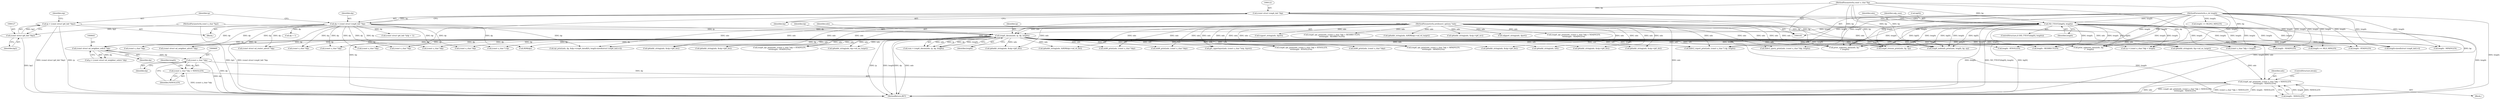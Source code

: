 digraph "0_tcpdump_d7505276842e85bfd067fa21cdb32b8a2dc3c5e4_1@pointer" {
"1000668" [label="(Call,(const u_char *)dp)"];
"1000642" [label="(Call,(const struct nd_neighbor_solicit *)dp)"];
"1000171" [label="(Call,icmp6_cksum(ndo, ip, dp, length))"];
"1000106" [label="(MethodParameterIn,netdissect_options *ndo)"];
"1000124" [label="(Call,ip = (const struct ip6_hdr *)bp2)"];
"1000126" [label="(Call,(const struct ip6_hdr *)bp2)"];
"1000109" [label="(MethodParameterIn,const u_char *bp2)"];
"1000119" [label="(Call,dp = (const struct icmp6_hdr *)bp)"];
"1000121" [label="(Call,(const struct icmp6_hdr *)bp)"];
"1000107" [label="(MethodParameterIn,const u_char *bp)"];
"1000156" [label="(Call,ND_TTEST2(bp[0], length))"];
"1000108" [label="(MethodParameterIn,u_int length)"];
"1000665" [label="(Call,icmp6_opt_print(ndo, (const u_char *)dp + NDSOLLEN,\n\t\t\t\t\tlength - NDSOLLEN))"];
"1000667" [label="(Call,(const u_char *)dp + NDSOLLEN)"];
"1000123" [label="(Identifier,bp)"];
"1000665" [label="(Call,icmp6_opt_print(ndo, (const u_char *)dp + NDSOLLEN,\n\t\t\t\t\tlength - NDSOLLEN))"];
"1000384" [label="(Call,ip6addr_string(ndo, &oip->ip6_dst))"];
"1000580" [label="(Call,mld6_print(ndo, (const u_char *)dp))"];
"1000587" [label="(Call,mld6_print(ndo, (const u_char *)dp))"];
"1000640" [label="(Call,p = (const struct nd_neighbor_solicit *)dp)"];
"1000582" [label="(Call,(const u_char *)dp)"];
"1000160" [label="(Identifier,length)"];
"1000133" [label="(Call,dp + 1)"];
"1000602" [label="(Call,(const u_char *)dp)"];
"1000197" [label="(Identifier,ndo)"];
"1000556" [label="(Call,length >= MLDV2_MINLEN)"];
"1000654" [label="(Call,ip6addr_string(ndo, &p->nd_ns_target))"];
"1000111" [label="(Block,)"];
"1000545" [label="(Call,length == MLD_MINLEN)"];
"1000644" [label="(Identifier,dp)"];
"1000106" [label="(MethodParameterIn,netdissect_options *ndo)"];
"1000356" [label="(Call,tcpport_string(ndo, dport))"];
"1000171" [label="(Call,icmp6_cksum(ndo, ip, dp, length))"];
"1000172" [label="(Identifier,ndo)"];
"1000121" [label="(Call,(const struct icmp6_hdr *)bp)"];
"1000673" [label="(Identifier,length)"];
"1000564" [label="(Call,mldv2_query_print(ndo, (const u_char *)dp, length))"];
"1000125" [label="(Identifier,ip)"];
"1000163" [label="(Identifier,udp_sum)"];
"1000155" [label="(ControlStructure,if (ND_TTEST2(bp[0], length)))"];
"1000799" [label="(Call,(const u_char *) dp)"];
"1000882" [label="(Call,ip6addr_string(ndo, in6))"];
"1000120" [label="(Identifier,dp)"];
"1000797" [label="(Call,mldv2_report_print(ndo, (const u_char *) dp, length))"];
"1000445" [label="(Call,ip6addr_string(ndo, &oip->ip6_dst))"];
"1000642" [label="(Call,(const struct nd_neighbor_solicit *)dp)"];
"1000964" [label="(Call,rpl_print(ndo, dp, &dp->icmp6_data8[0], length-sizeof(struct icmp6_hdr)+4))"];
"1000675" [label="(ControlStructure,break;)"];
"1000681" [label="(Call,(const struct nd_neighbor_advert *)dp)"];
"1001018" [label="(MethodReturn,RET)"];
"1000156" [label="(Call,ND_TTEST2(bp[0], length))"];
"1000306" [label="(Call,ip6addr_string(ndo, &oip->ip6_dst))"];
"1000350" [label="(Call,ip6addr_string(ndo, &oip->ip6_dst))"];
"1000126" [label="(Call,(const struct ip6_hdr *)bp2)"];
"1000768" [label="(Call,icmp6_opt_print(ndo, (const u_char *)dp + REDIRECTLEN,\n\t\t\t\t\tlength - REDIRECTLEN))"];
"1000693" [label="(Call,ip6addr_string(ndo, &p->nd_na_target))"];
"1000119" [label="(Call,dp = (const struct icmp6_hdr *)bp)"];
"1000787" [label="(Call,icmp6_nodeinfo_print(ndo, length, bp, ep))"];
"1000739" [label="(Call,ip6addr_string(ndo, &RDR(dp)->nd_rd_dst))"];
"1000324" [label="(Call,get_upperlayer(ndo, (const u_char *)oip, &prot))"];
"1000668" [label="(Call,(const u_char *)dp)"];
"1000672" [label="(Call,length - NDSOLLEN)"];
"1000756" [label="(Call,ip6addr_string(ndo, &RDR(dp)->nd_rd_target))"];
"1000405" [label="(Call,print_unknown_data(ndo, bp,\"\n\t\",length))"];
"1000731" [label="(Call,RDR(dp))"];
"1000633" [label="(Call,length - RTADVLEN)"];
"1000666" [label="(Identifier,ndo)"];
"1000312" [label="(Call,ip6addr_string(ndo, &oip->ip6_src))"];
"1000973" [label="(Call,length-sizeof(struct icmp6_hdr)+4)"];
"1000124" [label="(Call,ip = (const struct ip6_hdr *)bp2)"];
"1000959" [label="(Call,length - MPADVLEN)"];
"1000606" [label="(Call,length - RTSOLLEN)"];
"1000169" [label="(Call,sum = icmp6_cksum(ndo, ip, dp, length))"];
"1000671" [label="(Identifier,NDSOLLEN)"];
"1000373" [label="(Call,udpport_string(ndo, dport))"];
"1000173" [label="(Identifier,ip)"];
"1000854" [label="(Call,(const u_char *)dp)"];
"1000175" [label="(Identifier,length)"];
"1000717" [label="(Call,icmp6_opt_print(ndo, (const u_char *)dp + NDADVLEN,\n\t\t\t\t\tlength - NDADVLEN))"];
"1000599" [label="(Call,icmp6_opt_print(ndo, (const u_char *)dp + RTSOLLEN,\n\t\t\t\t\tlength - RTSOLLEN))"];
"1000157" [label="(Call,bp[0])"];
"1000775" [label="(Call,length - REDIRECTLEN)"];
"1000549" [label="(Call,mld6_print(ndo, (const u_char *)dp))"];
"1000780" [label="(Call,icmp6_rrenum_print(ndo, bp, ep))"];
"1000108" [label="(MethodParameterIn,u_int length)"];
"1000993" [label="(Call,print_unknown_data(ndo, bp,\"\n\t\", length))"];
"1000670" [label="(Identifier,dp)"];
"1000667" [label="(Call,(const u_char *)dp + NDSOLLEN)"];
"1000952" [label="(Call,icmp6_opt_print(ndo, (const u_char *)dp + MPADVLEN,\n\t\t\t\t\tlength - MPADVLEN))"];
"1000131" [label="(Call,(const struct ip6_hdr *)(dp + 1))"];
"1000955" [label="(Call,(const u_char *)dp)"];
"1000619" [label="(Call,(const struct nd_router_advert *)dp)"];
"1000130" [label="(Identifier,oip)"];
"1000551" [label="(Call,(const u_char *)dp)"];
"1000566" [label="(Call,(const u_char *)dp)"];
"1000664" [label="(Block,)"];
"1000367" [label="(Call,ip6addr_string(ndo, &oip->ip6_dst))"];
"1000174" [label="(Identifier,dp)"];
"1000851" [label="(Call,cp = (const u_char *)dp + length)"];
"1000589" [label="(Call,(const u_char *)dp)"];
"1000853" [label="(Call,(const u_char *)dp + length)"];
"1000107" [label="(MethodParameterIn,const u_char *bp)"];
"1000724" [label="(Call,length - NDADVLEN)"];
"1000626" [label="(Call,icmp6_opt_print(ndo, (const u_char *)dp + RTADVLEN,\n\t\t\t\t\tlength - RTADVLEN))"];
"1000292" [label="(Call,ip6addr_string(ndo, &oip->ip6_dst))"];
"1000109" [label="(MethodParameterIn,const u_char *bp2)"];
"1000128" [label="(Identifier,bp2)"];
"1000668" -> "1000667"  [label="AST: "];
"1000668" -> "1000670"  [label="CFG: "];
"1000669" -> "1000668"  [label="AST: "];
"1000670" -> "1000668"  [label="AST: "];
"1000671" -> "1000668"  [label="CFG: "];
"1000668" -> "1001018"  [label="DDG: dp"];
"1000668" -> "1000665"  [label="DDG: dp"];
"1000668" -> "1000667"  [label="DDG: dp"];
"1000642" -> "1000668"  [label="DDG: dp"];
"1000642" -> "1000640"  [label="AST: "];
"1000642" -> "1000644"  [label="CFG: "];
"1000643" -> "1000642"  [label="AST: "];
"1000644" -> "1000642"  [label="AST: "];
"1000640" -> "1000642"  [label="CFG: "];
"1000642" -> "1001018"  [label="DDG: dp"];
"1000642" -> "1000640"  [label="DDG: dp"];
"1000171" -> "1000642"  [label="DDG: dp"];
"1000119" -> "1000642"  [label="DDG: dp"];
"1000171" -> "1000169"  [label="AST: "];
"1000171" -> "1000175"  [label="CFG: "];
"1000172" -> "1000171"  [label="AST: "];
"1000173" -> "1000171"  [label="AST: "];
"1000174" -> "1000171"  [label="AST: "];
"1000175" -> "1000171"  [label="AST: "];
"1000169" -> "1000171"  [label="CFG: "];
"1000171" -> "1001018"  [label="DDG: ndo"];
"1000171" -> "1001018"  [label="DDG: ip"];
"1000171" -> "1001018"  [label="DDG: length"];
"1000171" -> "1001018"  [label="DDG: dp"];
"1000171" -> "1000169"  [label="DDG: ndo"];
"1000171" -> "1000169"  [label="DDG: ip"];
"1000171" -> "1000169"  [label="DDG: dp"];
"1000171" -> "1000169"  [label="DDG: length"];
"1000106" -> "1000171"  [label="DDG: ndo"];
"1000124" -> "1000171"  [label="DDG: ip"];
"1000119" -> "1000171"  [label="DDG: dp"];
"1000156" -> "1000171"  [label="DDG: length"];
"1000108" -> "1000171"  [label="DDG: length"];
"1000171" -> "1000292"  [label="DDG: ndo"];
"1000171" -> "1000306"  [label="DDG: ndo"];
"1000171" -> "1000324"  [label="DDG: ndo"];
"1000171" -> "1000350"  [label="DDG: ndo"];
"1000171" -> "1000367"  [label="DDG: ndo"];
"1000171" -> "1000384"  [label="DDG: ndo"];
"1000171" -> "1000405"  [label="DDG: ndo"];
"1000171" -> "1000405"  [label="DDG: length"];
"1000171" -> "1000445"  [label="DDG: ndo"];
"1000171" -> "1000545"  [label="DDG: length"];
"1000171" -> "1000549"  [label="DDG: ndo"];
"1000171" -> "1000551"  [label="DDG: dp"];
"1000171" -> "1000564"  [label="DDG: ndo"];
"1000171" -> "1000566"  [label="DDG: dp"];
"1000171" -> "1000580"  [label="DDG: ndo"];
"1000171" -> "1000582"  [label="DDG: dp"];
"1000171" -> "1000587"  [label="DDG: ndo"];
"1000171" -> "1000589"  [label="DDG: dp"];
"1000171" -> "1000599"  [label="DDG: ndo"];
"1000171" -> "1000602"  [label="DDG: dp"];
"1000171" -> "1000606"  [label="DDG: length"];
"1000171" -> "1000619"  [label="DDG: dp"];
"1000171" -> "1000626"  [label="DDG: ndo"];
"1000171" -> "1000633"  [label="DDG: length"];
"1000171" -> "1000654"  [label="DDG: ndo"];
"1000171" -> "1000672"  [label="DDG: length"];
"1000171" -> "1000681"  [label="DDG: dp"];
"1000171" -> "1000693"  [label="DDG: ndo"];
"1000171" -> "1000724"  [label="DDG: length"];
"1000171" -> "1000731"  [label="DDG: dp"];
"1000171" -> "1000739"  [label="DDG: ndo"];
"1000171" -> "1000775"  [label="DDG: length"];
"1000171" -> "1000780"  [label="DDG: ndo"];
"1000171" -> "1000787"  [label="DDG: ndo"];
"1000171" -> "1000787"  [label="DDG: length"];
"1000171" -> "1000797"  [label="DDG: ndo"];
"1000171" -> "1000797"  [label="DDG: length"];
"1000171" -> "1000799"  [label="DDG: dp"];
"1000171" -> "1000851"  [label="DDG: length"];
"1000171" -> "1000854"  [label="DDG: dp"];
"1000171" -> "1000853"  [label="DDG: length"];
"1000171" -> "1000882"  [label="DDG: ndo"];
"1000171" -> "1000952"  [label="DDG: ndo"];
"1000171" -> "1000955"  [label="DDG: dp"];
"1000171" -> "1000959"  [label="DDG: length"];
"1000171" -> "1000964"  [label="DDG: ndo"];
"1000171" -> "1000964"  [label="DDG: dp"];
"1000171" -> "1000973"  [label="DDG: length"];
"1000171" -> "1000993"  [label="DDG: ndo"];
"1000171" -> "1000993"  [label="DDG: length"];
"1000106" -> "1000105"  [label="AST: "];
"1000106" -> "1001018"  [label="DDG: ndo"];
"1000106" -> "1000292"  [label="DDG: ndo"];
"1000106" -> "1000306"  [label="DDG: ndo"];
"1000106" -> "1000312"  [label="DDG: ndo"];
"1000106" -> "1000324"  [label="DDG: ndo"];
"1000106" -> "1000350"  [label="DDG: ndo"];
"1000106" -> "1000356"  [label="DDG: ndo"];
"1000106" -> "1000367"  [label="DDG: ndo"];
"1000106" -> "1000373"  [label="DDG: ndo"];
"1000106" -> "1000384"  [label="DDG: ndo"];
"1000106" -> "1000405"  [label="DDG: ndo"];
"1000106" -> "1000445"  [label="DDG: ndo"];
"1000106" -> "1000549"  [label="DDG: ndo"];
"1000106" -> "1000564"  [label="DDG: ndo"];
"1000106" -> "1000580"  [label="DDG: ndo"];
"1000106" -> "1000587"  [label="DDG: ndo"];
"1000106" -> "1000599"  [label="DDG: ndo"];
"1000106" -> "1000626"  [label="DDG: ndo"];
"1000106" -> "1000654"  [label="DDG: ndo"];
"1000106" -> "1000665"  [label="DDG: ndo"];
"1000106" -> "1000693"  [label="DDG: ndo"];
"1000106" -> "1000717"  [label="DDG: ndo"];
"1000106" -> "1000739"  [label="DDG: ndo"];
"1000106" -> "1000756"  [label="DDG: ndo"];
"1000106" -> "1000768"  [label="DDG: ndo"];
"1000106" -> "1000780"  [label="DDG: ndo"];
"1000106" -> "1000787"  [label="DDG: ndo"];
"1000106" -> "1000797"  [label="DDG: ndo"];
"1000106" -> "1000882"  [label="DDG: ndo"];
"1000106" -> "1000952"  [label="DDG: ndo"];
"1000106" -> "1000964"  [label="DDG: ndo"];
"1000106" -> "1000993"  [label="DDG: ndo"];
"1000124" -> "1000111"  [label="AST: "];
"1000124" -> "1000126"  [label="CFG: "];
"1000125" -> "1000124"  [label="AST: "];
"1000126" -> "1000124"  [label="AST: "];
"1000130" -> "1000124"  [label="CFG: "];
"1000124" -> "1001018"  [label="DDG: (const struct ip6_hdr *)bp2"];
"1000124" -> "1001018"  [label="DDG: ip"];
"1000126" -> "1000124"  [label="DDG: bp2"];
"1000126" -> "1000128"  [label="CFG: "];
"1000127" -> "1000126"  [label="AST: "];
"1000128" -> "1000126"  [label="AST: "];
"1000126" -> "1001018"  [label="DDG: bp2"];
"1000109" -> "1000126"  [label="DDG: bp2"];
"1000109" -> "1000105"  [label="AST: "];
"1000109" -> "1001018"  [label="DDG: bp2"];
"1000119" -> "1000111"  [label="AST: "];
"1000119" -> "1000121"  [label="CFG: "];
"1000120" -> "1000119"  [label="AST: "];
"1000121" -> "1000119"  [label="AST: "];
"1000125" -> "1000119"  [label="CFG: "];
"1000119" -> "1001018"  [label="DDG: (const struct icmp6_hdr *)bp"];
"1000121" -> "1000119"  [label="DDG: bp"];
"1000119" -> "1000131"  [label="DDG: dp"];
"1000119" -> "1000133"  [label="DDG: dp"];
"1000119" -> "1000551"  [label="DDG: dp"];
"1000119" -> "1000566"  [label="DDG: dp"];
"1000119" -> "1000582"  [label="DDG: dp"];
"1000119" -> "1000589"  [label="DDG: dp"];
"1000119" -> "1000602"  [label="DDG: dp"];
"1000119" -> "1000619"  [label="DDG: dp"];
"1000119" -> "1000681"  [label="DDG: dp"];
"1000119" -> "1000731"  [label="DDG: dp"];
"1000119" -> "1000799"  [label="DDG: dp"];
"1000119" -> "1000854"  [label="DDG: dp"];
"1000119" -> "1000955"  [label="DDG: dp"];
"1000119" -> "1000964"  [label="DDG: dp"];
"1000121" -> "1000123"  [label="CFG: "];
"1000122" -> "1000121"  [label="AST: "];
"1000123" -> "1000121"  [label="AST: "];
"1000121" -> "1001018"  [label="DDG: bp"];
"1000107" -> "1000121"  [label="DDG: bp"];
"1000121" -> "1000156"  [label="DDG: bp"];
"1000121" -> "1000405"  [label="DDG: bp"];
"1000121" -> "1000780"  [label="DDG: bp"];
"1000121" -> "1000787"  [label="DDG: bp"];
"1000121" -> "1000993"  [label="DDG: bp"];
"1000107" -> "1000105"  [label="AST: "];
"1000107" -> "1001018"  [label="DDG: bp"];
"1000107" -> "1000156"  [label="DDG: bp"];
"1000107" -> "1000405"  [label="DDG: bp"];
"1000107" -> "1000780"  [label="DDG: bp"];
"1000107" -> "1000787"  [label="DDG: bp"];
"1000107" -> "1000993"  [label="DDG: bp"];
"1000156" -> "1000155"  [label="AST: "];
"1000156" -> "1000160"  [label="CFG: "];
"1000157" -> "1000156"  [label="AST: "];
"1000160" -> "1000156"  [label="AST: "];
"1000163" -> "1000156"  [label="CFG: "];
"1000197" -> "1000156"  [label="CFG: "];
"1000156" -> "1001018"  [label="DDG: bp[0]"];
"1000156" -> "1001018"  [label="DDG: length"];
"1000156" -> "1001018"  [label="DDG: ND_TTEST2(bp[0], length)"];
"1000108" -> "1000156"  [label="DDG: length"];
"1000156" -> "1000405"  [label="DDG: bp[0]"];
"1000156" -> "1000405"  [label="DDG: length"];
"1000156" -> "1000545"  [label="DDG: length"];
"1000156" -> "1000606"  [label="DDG: length"];
"1000156" -> "1000633"  [label="DDG: length"];
"1000156" -> "1000672"  [label="DDG: length"];
"1000156" -> "1000724"  [label="DDG: length"];
"1000156" -> "1000775"  [label="DDG: length"];
"1000156" -> "1000780"  [label="DDG: bp[0]"];
"1000156" -> "1000787"  [label="DDG: length"];
"1000156" -> "1000787"  [label="DDG: bp[0]"];
"1000156" -> "1000797"  [label="DDG: length"];
"1000156" -> "1000851"  [label="DDG: length"];
"1000156" -> "1000853"  [label="DDG: length"];
"1000156" -> "1000959"  [label="DDG: length"];
"1000156" -> "1000973"  [label="DDG: length"];
"1000156" -> "1000993"  [label="DDG: bp[0]"];
"1000156" -> "1000993"  [label="DDG: length"];
"1000108" -> "1000105"  [label="AST: "];
"1000108" -> "1001018"  [label="DDG: length"];
"1000108" -> "1000405"  [label="DDG: length"];
"1000108" -> "1000545"  [label="DDG: length"];
"1000108" -> "1000556"  [label="DDG: length"];
"1000108" -> "1000564"  [label="DDG: length"];
"1000108" -> "1000606"  [label="DDG: length"];
"1000108" -> "1000633"  [label="DDG: length"];
"1000108" -> "1000672"  [label="DDG: length"];
"1000108" -> "1000724"  [label="DDG: length"];
"1000108" -> "1000775"  [label="DDG: length"];
"1000108" -> "1000787"  [label="DDG: length"];
"1000108" -> "1000797"  [label="DDG: length"];
"1000108" -> "1000851"  [label="DDG: length"];
"1000108" -> "1000853"  [label="DDG: length"];
"1000108" -> "1000959"  [label="DDG: length"];
"1000108" -> "1000973"  [label="DDG: length"];
"1000108" -> "1000993"  [label="DDG: length"];
"1000665" -> "1000664"  [label="AST: "];
"1000665" -> "1000672"  [label="CFG: "];
"1000666" -> "1000665"  [label="AST: "];
"1000667" -> "1000665"  [label="AST: "];
"1000672" -> "1000665"  [label="AST: "];
"1000675" -> "1000665"  [label="CFG: "];
"1000665" -> "1001018"  [label="DDG: length - NDSOLLEN"];
"1000665" -> "1001018"  [label="DDG: ndo"];
"1000665" -> "1001018"  [label="DDG: icmp6_opt_print(ndo, (const u_char *)dp + NDSOLLEN,\n\t\t\t\t\tlength - NDSOLLEN)"];
"1000665" -> "1001018"  [label="DDG: (const u_char *)dp + NDSOLLEN"];
"1000654" -> "1000665"  [label="DDG: ndo"];
"1000672" -> "1000665"  [label="DDG: length"];
"1000672" -> "1000665"  [label="DDG: NDSOLLEN"];
"1000667" -> "1000671"  [label="CFG: "];
"1000671" -> "1000667"  [label="AST: "];
"1000673" -> "1000667"  [label="CFG: "];
"1000667" -> "1001018"  [label="DDG: (const u_char *)dp"];
}
